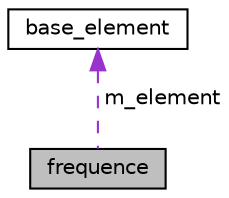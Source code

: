 digraph "frequence"
{
  edge [fontname="Helvetica",fontsize="10",labelfontname="Helvetica",labelfontsize="10"];
  node [fontname="Helvetica",fontsize="10",shape=record];
  Node1 [label="frequence",height=0.2,width=0.4,color="black", fillcolor="grey75", style="filled", fontcolor="black"];
  Node2 -> Node1 [dir="back",color="darkorchid3",fontsize="10",style="dashed",label=" m_element" ,fontname="Helvetica"];
  Node2 [label="base_element",height=0.2,width=0.4,color="black", fillcolor="white", style="filled",URL="$classbase__element.html",tooltip="Classe décrivant un élément de texte. Cela peut être un caractère, un entier, un booléen ou une chain..."];
}
